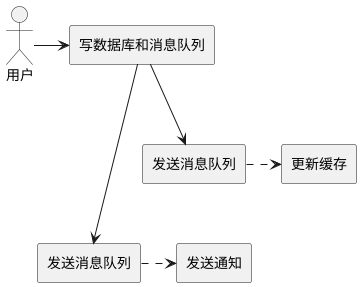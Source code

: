@startuml
'https://plantuml.com/deployment-diagram

actor actor [
用户
]

rectangle writeDatabaseAndMessageQueue [
写数据库和消息队列]

rectangle sendMessageQueue1 [
发送消息队列]

rectangle sendMessageQueue2 [
发送消息队列]

rectangle sendNotification [
发送通知]

rectangle updateCache [
更新缓存]

actor -> writeDatabaseAndMessageQueue
writeDatabaseAndMessageQueue ---> sendMessageQueue1
writeDatabaseAndMessageQueue --> sendMessageQueue2
sendMessageQueue1 .> sendNotification
sendMessageQueue2 .> updateCache

@enduml